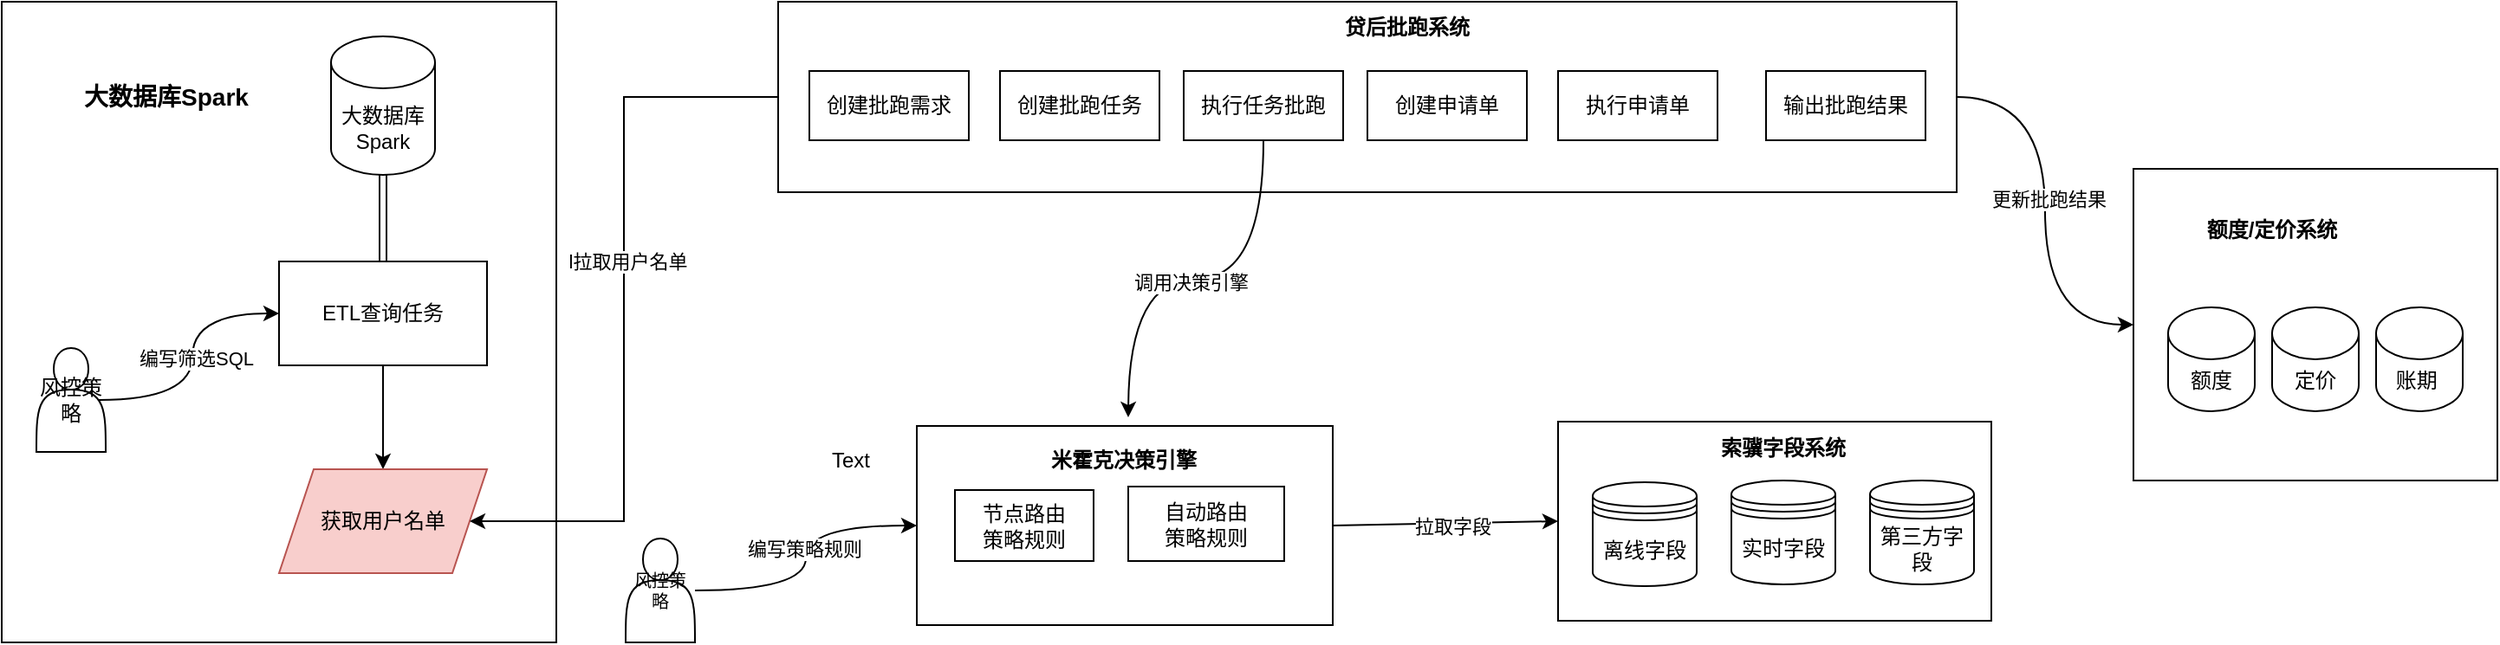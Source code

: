 <mxfile version="21.7.1" type="github" pages="2">
  <diagram id="prtHgNgQTEPvFCAcTncT" name="系统调用关系">
    <mxGraphModel dx="1674" dy="702" grid="1" gridSize="10" guides="1" tooltips="1" connect="1" arrows="1" fold="1" page="1" pageScale="1" pageWidth="2336" pageHeight="1654" background="none" math="0" shadow="0">
      <root>
        <mxCell id="0" />
        <mxCell id="1" parent="0" />
        <mxCell id="-lC3zuQgpXUrJnm6Bv9B-84" style="edgeStyle=orthogonalEdgeStyle;curved=1;rounded=0;orthogonalLoop=1;jettySize=auto;html=1;exitX=1;exitY=0.5;exitDx=0;exitDy=0;" edge="1" parent="1" source="-lC3zuQgpXUrJnm6Bv9B-45" target="-lC3zuQgpXUrJnm6Bv9B-78">
          <mxGeometry relative="1" as="geometry" />
        </mxCell>
        <mxCell id="-lC3zuQgpXUrJnm6Bv9B-85" value="更新批跑结果" style="edgeLabel;html=1;align=center;verticalAlign=middle;resizable=0;points=[];" vertex="1" connectable="0" parent="-lC3zuQgpXUrJnm6Bv9B-84">
          <mxGeometry x="-0.063" y="2" relative="1" as="geometry">
            <mxPoint as="offset" />
          </mxGeometry>
        </mxCell>
        <mxCell id="-lC3zuQgpXUrJnm6Bv9B-45" value="" style="rounded=0;whiteSpace=wrap;html=1;" vertex="1" parent="1">
          <mxGeometry x="488" y="40" width="680" height="110" as="geometry" />
        </mxCell>
        <mxCell id="-lC3zuQgpXUrJnm6Bv9B-53" value="" style="rounded=0;whiteSpace=wrap;html=1;" vertex="1" parent="1">
          <mxGeometry x="40" y="40" width="320" height="370" as="geometry" />
        </mxCell>
        <mxCell id="-lC3zuQgpXUrJnm6Bv9B-17" style="edgeStyle=orthogonalEdgeStyle;rounded=0;orthogonalLoop=1;jettySize=auto;html=1;exitX=0.9;exitY=0.5;exitDx=0;exitDy=0;exitPerimeter=0;curved=1;" edge="1" parent="1" source="-lC3zuQgpXUrJnm6Bv9B-10" target="-lC3zuQgpXUrJnm6Bv9B-16">
          <mxGeometry relative="1" as="geometry" />
        </mxCell>
        <mxCell id="-lC3zuQgpXUrJnm6Bv9B-18" value="编写筛选SQL" style="edgeLabel;html=1;align=center;verticalAlign=middle;resizable=0;points=[];" vertex="1" connectable="0" parent="-lC3zuQgpXUrJnm6Bv9B-17">
          <mxGeometry x="0.017" y="-2" relative="1" as="geometry">
            <mxPoint as="offset" />
          </mxGeometry>
        </mxCell>
        <mxCell id="-lC3zuQgpXUrJnm6Bv9B-10" value="风控策略" style="shape=actor;whiteSpace=wrap;html=1;labelPosition=center;verticalLabelPosition=middle;align=center;verticalAlign=middle;" vertex="1" parent="1">
          <mxGeometry x="60" y="240" width="40" height="60" as="geometry" />
        </mxCell>
        <mxCell id="-lC3zuQgpXUrJnm6Bv9B-33" style="edgeStyle=none;rounded=0;orthogonalLoop=1;jettySize=auto;html=1;exitX=0.5;exitY=1;exitDx=0;exitDy=0;entryX=0.5;entryY=0;entryDx=0;entryDy=0;" edge="1" parent="1" source="-lC3zuQgpXUrJnm6Bv9B-16" target="-lC3zuQgpXUrJnm6Bv9B-32">
          <mxGeometry relative="1" as="geometry" />
        </mxCell>
        <mxCell id="-lC3zuQgpXUrJnm6Bv9B-16" value="ETL查询任务" style="rounded=0;whiteSpace=wrap;html=1;" vertex="1" parent="1">
          <mxGeometry x="200" y="190" width="120" height="60" as="geometry" />
        </mxCell>
        <mxCell id="-lC3zuQgpXUrJnm6Bv9B-32" value="获取用户名单" style="shape=parallelogram;perimeter=parallelogramPerimeter;whiteSpace=wrap;html=1;fixedSize=1;fillColor=#f8cecc;strokeColor=#b85450;" vertex="1" parent="1">
          <mxGeometry x="200" y="310" width="120" height="60" as="geometry" />
        </mxCell>
        <mxCell id="-lC3zuQgpXUrJnm6Bv9B-68" style="edgeStyle=none;rounded=0;orthogonalLoop=1;jettySize=auto;html=1;exitX=1;exitY=0.5;exitDx=0;exitDy=0;entryX=0;entryY=0.5;entryDx=0;entryDy=0;" edge="1" parent="1" source="-lC3zuQgpXUrJnm6Bv9B-35" target="-lC3zuQgpXUrJnm6Bv9B-58">
          <mxGeometry relative="1" as="geometry" />
        </mxCell>
        <mxCell id="-lC3zuQgpXUrJnm6Bv9B-69" value="拉取字段" style="edgeLabel;html=1;align=center;verticalAlign=middle;resizable=0;points=[];" vertex="1" connectable="0" parent="-lC3zuQgpXUrJnm6Bv9B-68">
          <mxGeometry x="0.057" y="-1" relative="1" as="geometry">
            <mxPoint y="1" as="offset" />
          </mxGeometry>
        </mxCell>
        <mxCell id="-lC3zuQgpXUrJnm6Bv9B-35" value="" style="rounded=0;whiteSpace=wrap;html=1;" vertex="1" parent="1">
          <mxGeometry x="568" y="285" width="240" height="115" as="geometry" />
        </mxCell>
        <mxCell id="-lC3zuQgpXUrJnm6Bv9B-39" value="节点路由&lt;br&gt;策略规则" style="rounded=0;whiteSpace=wrap;html=1;" vertex="1" parent="1">
          <mxGeometry x="590" y="322" width="80" height="41" as="geometry" />
        </mxCell>
        <mxCell id="-lC3zuQgpXUrJnm6Bv9B-43" style="rounded=0;orthogonalLoop=1;jettySize=auto;html=1;exitX=0.5;exitY=1;exitDx=0;exitDy=0;exitPerimeter=0;entryX=0.5;entryY=0;entryDx=0;entryDy=0;shape=link;" edge="1" parent="1" source="-lC3zuQgpXUrJnm6Bv9B-42" target="-lC3zuQgpXUrJnm6Bv9B-16">
          <mxGeometry relative="1" as="geometry" />
        </mxCell>
        <mxCell id="-lC3zuQgpXUrJnm6Bv9B-42" value="大数据库Spark" style="shape=cylinder3;whiteSpace=wrap;html=1;boundedLbl=1;backgroundOutline=1;size=15;" vertex="1" parent="1">
          <mxGeometry x="230" y="60" width="60" height="80" as="geometry" />
        </mxCell>
        <mxCell id="-lC3zuQgpXUrJnm6Bv9B-75" style="edgeStyle=orthogonalEdgeStyle;curved=1;rounded=0;orthogonalLoop=1;jettySize=auto;html=1;exitX=0.5;exitY=1;exitDx=0;exitDy=0;fillColor=#FF0000;" edge="1" parent="1" source="-lC3zuQgpXUrJnm6Bv9B-49">
          <mxGeometry relative="1" as="geometry">
            <mxPoint x="690" y="280" as="targetPoint" />
          </mxGeometry>
        </mxCell>
        <mxCell id="-lC3zuQgpXUrJnm6Bv9B-76" value="调用决策引擎" style="edgeLabel;html=1;align=center;verticalAlign=middle;resizable=0;points=[];" vertex="1" connectable="0" parent="-lC3zuQgpXUrJnm6Bv9B-75">
          <mxGeometry x="0.032" y="2" relative="1" as="geometry">
            <mxPoint as="offset" />
          </mxGeometry>
        </mxCell>
        <mxCell id="-lC3zuQgpXUrJnm6Bv9B-46" value="贷后批跑系统" style="text;html=1;strokeColor=none;fillColor=none;align=center;verticalAlign=middle;whiteSpace=wrap;rounded=0;fontStyle=1" vertex="1" parent="1">
          <mxGeometry x="800.5" y="40" width="100" height="30" as="geometry" />
        </mxCell>
        <mxCell id="-lC3zuQgpXUrJnm6Bv9B-86" style="edgeStyle=elbowEdgeStyle;rounded=0;orthogonalLoop=1;jettySize=auto;html=1;entryX=1;entryY=0.5;entryDx=0;entryDy=0;" edge="1" parent="1" source="-lC3zuQgpXUrJnm6Bv9B-45" target="-lC3zuQgpXUrJnm6Bv9B-32">
          <mxGeometry relative="1" as="geometry">
            <mxPoint x="549.85" y="130" as="sourcePoint" />
            <mxPoint x="350.004" y="381.538" as="targetPoint" />
          </mxGeometry>
        </mxCell>
        <mxCell id="-lC3zuQgpXUrJnm6Bv9B-87" value="l拉取用户名单" style="edgeLabel;html=1;align=center;verticalAlign=middle;resizable=0;points=[];" vertex="1" connectable="0" parent="-lC3zuQgpXUrJnm6Bv9B-86">
          <mxGeometry x="-0.13" y="2" relative="1" as="geometry">
            <mxPoint as="offset" />
          </mxGeometry>
        </mxCell>
        <mxCell id="-lC3zuQgpXUrJnm6Bv9B-47" value="创建批跑需求" style="rounded=0;whiteSpace=wrap;html=1;" vertex="1" parent="1">
          <mxGeometry x="506" y="80" width="92" height="40" as="geometry" />
        </mxCell>
        <mxCell id="-lC3zuQgpXUrJnm6Bv9B-48" value="创建批跑任务" style="rounded=0;whiteSpace=wrap;html=1;" vertex="1" parent="1">
          <mxGeometry x="616" y="80" width="92" height="40" as="geometry" />
        </mxCell>
        <mxCell id="-lC3zuQgpXUrJnm6Bv9B-49" value="执行任务批跑" style="rounded=0;whiteSpace=wrap;html=1;" vertex="1" parent="1">
          <mxGeometry x="722" y="80" width="92" height="40" as="geometry" />
        </mxCell>
        <mxCell id="-lC3zuQgpXUrJnm6Bv9B-50" value="创建申请单" style="rounded=0;whiteSpace=wrap;html=1;" vertex="1" parent="1">
          <mxGeometry x="828" y="80" width="92" height="40" as="geometry" />
        </mxCell>
        <mxCell id="-lC3zuQgpXUrJnm6Bv9B-51" value="执行申请单" style="rounded=0;whiteSpace=wrap;html=1;" vertex="1" parent="1">
          <mxGeometry x="938" y="80" width="92" height="40" as="geometry" />
        </mxCell>
        <mxCell id="-lC3zuQgpXUrJnm6Bv9B-52" value="输出批跑结果" style="rounded=0;whiteSpace=wrap;html=1;" vertex="1" parent="1">
          <mxGeometry x="1058" y="80" width="92" height="40" as="geometry" />
        </mxCell>
        <mxCell id="-lC3zuQgpXUrJnm6Bv9B-55" style="edgeStyle=orthogonalEdgeStyle;rounded=0;orthogonalLoop=1;jettySize=auto;html=1;fontSize=8;curved=1;" edge="1" parent="1" source="-lC3zuQgpXUrJnm6Bv9B-54" target="-lC3zuQgpXUrJnm6Bv9B-35">
          <mxGeometry relative="1" as="geometry" />
        </mxCell>
        <mxCell id="-lC3zuQgpXUrJnm6Bv9B-56" value="编写策略规则" style="edgeLabel;html=1;align=center;verticalAlign=middle;resizable=0;points=[];" vertex="1" connectable="0" parent="-lC3zuQgpXUrJnm6Bv9B-55">
          <mxGeometry x="0.07" y="1" relative="1" as="geometry">
            <mxPoint as="offset" />
          </mxGeometry>
        </mxCell>
        <mxCell id="-lC3zuQgpXUrJnm6Bv9B-54" value="风控策略" style="shape=actor;whiteSpace=wrap;html=1;labelPosition=center;verticalLabelPosition=middle;align=center;verticalAlign=middle;fontSize=10;" vertex="1" parent="1">
          <mxGeometry x="400" y="350" width="40" height="60" as="geometry" />
        </mxCell>
        <mxCell id="-lC3zuQgpXUrJnm6Bv9B-58" value="" style="rounded=0;whiteSpace=wrap;html=1;" vertex="1" parent="1">
          <mxGeometry x="938" y="282.5" width="250" height="115" as="geometry" />
        </mxCell>
        <mxCell id="-lC3zuQgpXUrJnm6Bv9B-59" value="离线字段" style="shape=datastore;whiteSpace=wrap;html=1;" vertex="1" parent="1">
          <mxGeometry x="958" y="317.5" width="60" height="60" as="geometry" />
        </mxCell>
        <mxCell id="-lC3zuQgpXUrJnm6Bv9B-60" value="实时字段" style="shape=datastore;whiteSpace=wrap;html=1;" vertex="1" parent="1">
          <mxGeometry x="1038" y="316.5" width="60" height="60" as="geometry" />
        </mxCell>
        <mxCell id="-lC3zuQgpXUrJnm6Bv9B-61" value="第三方字段" style="shape=datastore;whiteSpace=wrap;html=1;" vertex="1" parent="1">
          <mxGeometry x="1118" y="316.5" width="60" height="60" as="geometry" />
        </mxCell>
        <mxCell id="-lC3zuQgpXUrJnm6Bv9B-62" value="索骥字段系统" style="text;html=1;strokeColor=none;fillColor=none;align=center;verticalAlign=middle;whiteSpace=wrap;rounded=0;fontStyle=1" vertex="1" parent="1">
          <mxGeometry x="1018" y="282.5" width="100" height="30" as="geometry" />
        </mxCell>
        <mxCell id="-lC3zuQgpXUrJnm6Bv9B-63" value="米霍克决策引擎" style="text;html=1;strokeColor=none;fillColor=none;align=center;verticalAlign=middle;whiteSpace=wrap;rounded=0;fontStyle=1" vertex="1" parent="1">
          <mxGeometry x="640" y="290" width="95" height="30" as="geometry" />
        </mxCell>
        <mxCell id="-lC3zuQgpXUrJnm6Bv9B-64" value="自动路由&lt;br&gt;策略规则" style="rounded=0;whiteSpace=wrap;html=1;" vertex="1" parent="1">
          <mxGeometry x="690" y="320" width="90" height="43" as="geometry" />
        </mxCell>
        <mxCell id="-lC3zuQgpXUrJnm6Bv9B-71" value="Text" style="text;html=1;strokeColor=none;fillColor=none;align=center;verticalAlign=middle;whiteSpace=wrap;rounded=0;" vertex="1" parent="1">
          <mxGeometry x="500" y="290" width="60" height="30" as="geometry" />
        </mxCell>
        <mxCell id="-lC3zuQgpXUrJnm6Bv9B-72" value="&lt;b&gt;&lt;font style=&quot;font-size: 14px;&quot;&gt;大数据库Spark&lt;/font&gt;&lt;/b&gt;" style="text;html=1;strokeColor=none;fillColor=none;align=center;verticalAlign=middle;whiteSpace=wrap;rounded=0;" vertex="1" parent="1">
          <mxGeometry x="80" y="70" width="110" height="50" as="geometry" />
        </mxCell>
        <mxCell id="-lC3zuQgpXUrJnm6Bv9B-78" value="" style="rounded=0;whiteSpace=wrap;html=1;" vertex="1" parent="1">
          <mxGeometry x="1270" y="136.5" width="210" height="180" as="geometry" />
        </mxCell>
        <mxCell id="-lC3zuQgpXUrJnm6Bv9B-79" value="&lt;b&gt;&lt;font style=&quot;font-size: 12px;&quot;&gt;额度/定价系统&lt;/font&gt;&lt;/b&gt;" style="text;html=1;strokeColor=none;fillColor=none;align=center;verticalAlign=middle;whiteSpace=wrap;rounded=0;" vertex="1" parent="1">
          <mxGeometry x="1310" y="156.5" width="80" height="30" as="geometry" />
        </mxCell>
        <mxCell id="-lC3zuQgpXUrJnm6Bv9B-80" value="额度" style="shape=cylinder3;whiteSpace=wrap;html=1;boundedLbl=1;backgroundOutline=1;size=15;" vertex="1" parent="1">
          <mxGeometry x="1290" y="216.5" width="50" height="60" as="geometry" />
        </mxCell>
        <mxCell id="-lC3zuQgpXUrJnm6Bv9B-81" value="定价" style="shape=cylinder3;whiteSpace=wrap;html=1;boundedLbl=1;backgroundOutline=1;size=15;" vertex="1" parent="1">
          <mxGeometry x="1350" y="216.5" width="50" height="60" as="geometry" />
        </mxCell>
        <mxCell id="-lC3zuQgpXUrJnm6Bv9B-82" value="账期&amp;nbsp;" style="shape=cylinder3;whiteSpace=wrap;html=1;boundedLbl=1;backgroundOutline=1;size=15;" vertex="1" parent="1">
          <mxGeometry x="1410" y="216.5" width="50" height="60" as="geometry" />
        </mxCell>
      </root>
    </mxGraphModel>
  </diagram>
  <diagram id="N4-qBmaySqAsj4NJtNPM" name="调整后架构图">
    <mxGraphModel dx="1434" dy="758" grid="1" gridSize="10" guides="1" tooltips="1" connect="1" arrows="1" fold="1" page="1" pageScale="1" pageWidth="2336" pageHeight="1654" math="0" shadow="0">
      <root>
        <mxCell id="0" />
        <mxCell id="1" parent="0" />
        <mxCell id="ayFjI75T-cZ3tBYYUjst-41" style="edgeStyle=orthogonalEdgeStyle;curved=1;rounded=0;orthogonalLoop=1;jettySize=auto;html=1;exitX=0;exitY=0.5;exitDx=0;exitDy=0;entryX=1;entryY=0.5;entryDx=0;entryDy=0;dashed=1;" edge="1" parent="1" source="ayFjI75T-cZ3tBYYUjst-39" target="ayFjI75T-cZ3tBYYUjst-29">
          <mxGeometry relative="1" as="geometry" />
        </mxCell>
        <mxCell id="ayFjI75T-cZ3tBYYUjst-42" value="订阅" style="edgeLabel;html=1;align=center;verticalAlign=middle;resizable=0;points=[];" vertex="1" connectable="0" parent="ayFjI75T-cZ3tBYYUjst-41">
          <mxGeometry x="-0.292" y="-4" relative="1" as="geometry">
            <mxPoint as="offset" />
          </mxGeometry>
        </mxCell>
        <mxCell id="ayFjI75T-cZ3tBYYUjst-45" style="edgeStyle=orthogonalEdgeStyle;curved=1;rounded=0;orthogonalLoop=1;jettySize=auto;html=1;exitX=1;exitY=0.5;exitDx=0;exitDy=0;entryX=1.013;entryY=0.45;entryDx=0;entryDy=0;entryPerimeter=0;" edge="1" parent="1" source="ayFjI75T-cZ3tBYYUjst-39" target="ayFjI75T-cZ3tBYYUjst-33">
          <mxGeometry relative="1" as="geometry">
            <mxPoint x="993" y="214" as="targetPoint" />
          </mxGeometry>
        </mxCell>
        <mxCell id="ayFjI75T-cZ3tBYYUjst-52" value="任务消费" style="edgeLabel;html=1;align=center;verticalAlign=middle;resizable=0;points=[];" vertex="1" connectable="0" parent="ayFjI75T-cZ3tBYYUjst-45">
          <mxGeometry x="-0.079" relative="1" as="geometry">
            <mxPoint y="1" as="offset" />
          </mxGeometry>
        </mxCell>
        <mxCell id="ayFjI75T-cZ3tBYYUjst-39" value="" style="rounded=0;whiteSpace=wrap;html=1;" vertex="1" parent="1">
          <mxGeometry x="820" y="152.5" width="120" height="130" as="geometry" />
        </mxCell>
        <mxCell id="ayFjI75T-cZ3tBYYUjst-1" value="策略人员" style="shape=umlActor;verticalLabelPosition=bottom;verticalAlign=top;html=1;outlineConnect=0;" vertex="1" parent="1">
          <mxGeometry x="100" y="100" width="50" height="60" as="geometry" />
        </mxCell>
        <mxCell id="ayFjI75T-cZ3tBYYUjst-5" value="ETL" style="verticalLabelPosition=middle;verticalAlign=middle;html=1;shape=mxgraph.basic.rect;fillColor2=none;strokeWidth=1;size=20;indent=5;align=center;labelPosition=center;fillColor=#FF0B03;fontColor=#fafafa;" vertex="1" parent="1">
          <mxGeometry x="200" y="70" width="90" height="30" as="geometry" />
        </mxCell>
        <mxCell id="ayFjI75T-cZ3tBYYUjst-10" value="" style="shape=curlyBracket;whiteSpace=wrap;html=1;rounded=1;labelPosition=left;verticalLabelPosition=middle;align=right;verticalAlign=middle;" vertex="1" parent="1">
          <mxGeometry x="170" y="80" width="20" height="110" as="geometry" />
        </mxCell>
        <mxCell id="ayFjI75T-cZ3tBYYUjst-26" style="edgeStyle=orthogonalEdgeStyle;curved=1;rounded=0;orthogonalLoop=1;jettySize=auto;html=1;exitX=1;exitY=0.5;exitDx=0;exitDy=0;entryX=-0.01;entryY=0.557;entryDx=0;entryDy=0;entryPerimeter=0;dashed=1;" edge="1" parent="1" source="ayFjI75T-cZ3tBYYUjst-13" target="ayFjI75T-cZ3tBYYUjst-22">
          <mxGeometry relative="1" as="geometry" />
        </mxCell>
        <mxCell id="ayFjI75T-cZ3tBYYUjst-13" value="本地csv文件" style="shape=dataStorage;whiteSpace=wrap;html=1;fixedSize=1;" vertex="1" parent="1">
          <mxGeometry x="200" y="170" width="110" height="40" as="geometry" />
        </mxCell>
        <mxCell id="ayFjI75T-cZ3tBYYUjst-25" style="edgeStyle=orthogonalEdgeStyle;curved=1;rounded=0;orthogonalLoop=1;jettySize=auto;html=1;dashed=1;entryX=-0.011;entryY=0.529;entryDx=0;entryDy=0;entryPerimeter=0;" edge="1" parent="1" source="ayFjI75T-cZ3tBYYUjst-14" target="ayFjI75T-cZ3tBYYUjst-22">
          <mxGeometry relative="1" as="geometry">
            <mxPoint x="510" y="130" as="targetPoint" />
          </mxGeometry>
        </mxCell>
        <mxCell id="ayFjI75T-cZ3tBYYUjst-14" value="中间数据表" style="shape=dataStorage;whiteSpace=wrap;html=1;fixedSize=1;" vertex="1" parent="1">
          <mxGeometry x="340" y="65" width="110" height="40" as="geometry" />
        </mxCell>
        <mxCell id="ayFjI75T-cZ3tBYYUjst-15" value="" style="endArrow=classic;html=1;rounded=0;curved=1;entryX=0;entryY=0.5;entryDx=0;entryDy=0;exitX=1.057;exitY=0.533;exitDx=0;exitDy=0;exitPerimeter=0;" edge="1" parent="1" source="ayFjI75T-cZ3tBYYUjst-5" target="ayFjI75T-cZ3tBYYUjst-14">
          <mxGeometry width="50" height="50" relative="1" as="geometry">
            <mxPoint x="273" y="104" as="sourcePoint" />
            <mxPoint x="750" y="360" as="targetPoint" />
          </mxGeometry>
        </mxCell>
        <mxCell id="ayFjI75T-cZ3tBYYUjst-28" style="edgeStyle=orthogonalEdgeStyle;curved=1;rounded=0;orthogonalLoop=1;jettySize=auto;html=1;" edge="1" parent="1" source="ayFjI75T-cZ3tBYYUjst-22" target="ayFjI75T-cZ3tBYYUjst-27">
          <mxGeometry relative="1" as="geometry" />
        </mxCell>
        <mxCell id="ayFjI75T-cZ3tBYYUjst-70" value="触发" style="edgeLabel;html=1;align=center;verticalAlign=middle;resizable=0;points=[];" vertex="1" connectable="0" parent="ayFjI75T-cZ3tBYYUjst-28">
          <mxGeometry x="-0.319" y="-2" relative="1" as="geometry">
            <mxPoint as="offset" />
          </mxGeometry>
        </mxCell>
        <mxCell id="ayFjI75T-cZ3tBYYUjst-22" value="批跑任务&lt;br&gt;JOB" style="verticalLabelPosition=middle;verticalAlign=middle;html=1;shape=mxgraph.basic.rect;fillColor2=none;strokeWidth=1;size=20;indent=5;labelPosition=center;align=center;strokeColor=#000000;" vertex="1" parent="1">
          <mxGeometry x="490" y="110" width="80" height="35" as="geometry" />
        </mxCell>
        <mxCell id="ayFjI75T-cZ3tBYYUjst-30" style="edgeStyle=orthogonalEdgeStyle;curved=1;rounded=0;orthogonalLoop=1;jettySize=auto;html=1;entryX=0;entryY=0.5;entryDx=0;entryDy=0;" edge="1" parent="1" source="ayFjI75T-cZ3tBYYUjst-27" target="ayFjI75T-cZ3tBYYUjst-29">
          <mxGeometry relative="1" as="geometry" />
        </mxCell>
        <mxCell id="ayFjI75T-cZ3tBYYUjst-31" value="推送" style="edgeLabel;html=1;align=center;verticalAlign=middle;resizable=0;points=[];" vertex="1" connectable="0" parent="ayFjI75T-cZ3tBYYUjst-30">
          <mxGeometry x="-0.057" relative="1" as="geometry">
            <mxPoint as="offset" />
          </mxGeometry>
        </mxCell>
        <mxCell id="ayFjI75T-cZ3tBYYUjst-27" value="构造创建批跑&lt;br&gt;需求任务列表" style="verticalLabelPosition=middle;verticalAlign=middle;html=1;shape=mxgraph.basic.rect;fillColor2=none;strokeWidth=1;size=20;indent=5;labelPosition=center;align=center;" vertex="1" parent="1">
          <mxGeometry x="510" y="212.5" width="80" height="40" as="geometry" />
        </mxCell>
        <mxCell id="ayFjI75T-cZ3tBYYUjst-29" value="消息&lt;br&gt;MQ" style="shape=tapeData;whiteSpace=wrap;html=1;perimeter=ellipsePerimeter;" vertex="1" parent="1">
          <mxGeometry x="660" y="145" width="60" height="60" as="geometry" />
        </mxCell>
        <mxCell id="ayFjI75T-cZ3tBYYUjst-51" style="edgeStyle=orthogonalEdgeStyle;curved=1;rounded=0;orthogonalLoop=1;jettySize=auto;html=1;entryX=0.5;entryY=0;entryDx=0;entryDy=0;entryPerimeter=0;" edge="1" parent="1" source="ayFjI75T-cZ3tBYYUjst-33" target="ayFjI75T-cZ3tBYYUjst-46">
          <mxGeometry relative="1" as="geometry" />
        </mxCell>
        <mxCell id="ayFjI75T-cZ3tBYYUjst-69" value="写入批跑需求表" style="edgeLabel;html=1;align=center;verticalAlign=middle;resizable=0;points=[];" vertex="1" connectable="0" parent="ayFjI75T-cZ3tBYYUjst-51">
          <mxGeometry x="-0.505" relative="1" as="geometry">
            <mxPoint as="offset" />
          </mxGeometry>
        </mxCell>
        <mxCell id="ayFjI75T-cZ3tBYYUjst-33" value="创建批跑需求" style="verticalLabelPosition=middle;verticalAlign=middle;html=1;shape=mxgraph.basic.rect;fillColor2=none;strokeWidth=1;size=20;indent=5;labelPosition=center;align=center;strokeColor=#FF0000;" vertex="1" parent="1">
          <mxGeometry x="910" y="380" width="80" height="40" as="geometry" />
        </mxCell>
        <mxCell id="ayFjI75T-cZ3tBYYUjst-34" value="Consumer&amp;nbsp;&lt;font color=&quot;#ff0d15&quot;&gt;Node1&lt;/font&gt;" style="verticalLabelPosition=middle;verticalAlign=middle;html=1;shape=mxgraph.basic.rect;fillColor2=none;strokeWidth=1;size=20;indent=5;labelPosition=center;align=center;" vertex="1" parent="1">
          <mxGeometry x="828" y="192.5" width="102" height="20" as="geometry" />
        </mxCell>
        <mxCell id="ayFjI75T-cZ3tBYYUjst-35" value="Consumer&amp;nbsp;&lt;font color=&quot;#ff0d15&quot;&gt;Node2&lt;/font&gt;" style="verticalLabelPosition=middle;verticalAlign=middle;html=1;shape=mxgraph.basic.rect;fillColor2=none;strokeWidth=1;size=20;indent=5;labelPosition=center;align=center;" vertex="1" parent="1">
          <mxGeometry x="828" y="217.5" width="102" height="25" as="geometry" />
        </mxCell>
        <mxCell id="ayFjI75T-cZ3tBYYUjst-36" value="Consumer&amp;nbsp;&lt;font color=&quot;#ff0d05&quot;&gt;NodeN&lt;/font&gt;" style="verticalLabelPosition=middle;verticalAlign=middle;html=1;shape=mxgraph.basic.rect;fillColor2=none;strokeWidth=1;size=20;indent=5;labelPosition=center;align=center;" vertex="1" parent="1">
          <mxGeometry x="828" y="250" width="102" height="25" as="geometry" />
        </mxCell>
        <mxCell id="ayFjI75T-cZ3tBYYUjst-43" value="多机器负载均衡" style="text;html=1;strokeColor=none;fillColor=none;align=center;verticalAlign=middle;whiteSpace=wrap;rounded=0;fontStyle=1" vertex="1" parent="1">
          <mxGeometry x="834" y="160" width="90" height="30" as="geometry" />
        </mxCell>
        <mxCell id="ayFjI75T-cZ3tBYYUjst-46" value="批跑需求表" style="shape=cylinder3;whiteSpace=wrap;html=1;boundedLbl=1;backgroundOutline=1;size=15;rotation=89;verticalAlign=top;horizontal=0;labelBackgroundColor=none;fillColor=#1ba1e2;strokeColor=#006EAF;fontColor=#ffffff;" vertex="1" parent="1">
          <mxGeometry x="750" y="282.5" width="50.09" height="75.09" as="geometry" />
        </mxCell>
        <mxCell id="ayFjI75T-cZ3tBYYUjst-85" style="edgeStyle=orthogonalEdgeStyle;curved=1;rounded=0;orthogonalLoop=1;jettySize=auto;html=1;" edge="1" parent="1" source="ayFjI75T-cZ3tBYYUjst-48" target="ayFjI75T-cZ3tBYYUjst-84">
          <mxGeometry relative="1" as="geometry" />
        </mxCell>
        <mxCell id="ayFjI75T-cZ3tBYYUjst-87" style="edgeStyle=orthogonalEdgeStyle;curved=1;rounded=0;orthogonalLoop=1;jettySize=auto;html=1;entryX=0.292;entryY=0.992;entryDx=0;entryDy=0;entryPerimeter=0;exitX=1.033;exitY=0.238;exitDx=0;exitDy=0;exitPerimeter=0;" edge="1" parent="1" source="ayFjI75T-cZ3tBYYUjst-48" target="ayFjI75T-cZ3tBYYUjst-86">
          <mxGeometry relative="1" as="geometry">
            <Array as="points">
              <mxPoint x="585" y="570" />
              <mxPoint x="740" y="570" />
              <mxPoint x="740" y="598" />
            </Array>
          </mxGeometry>
        </mxCell>
        <mxCell id="ayFjI75T-cZ3tBYYUjst-88" value="上传小文件&lt;br&gt;20W行/个" style="edgeLabel;html=1;align=center;verticalAlign=middle;resizable=0;points=[];" vertex="1" connectable="0" parent="ayFjI75T-cZ3tBYYUjst-87">
          <mxGeometry x="-0.062" relative="1" as="geometry">
            <mxPoint x="120" as="offset" />
          </mxGeometry>
        </mxCell>
        <mxCell id="ayFjI75T-cZ3tBYYUjst-48" value="" style="verticalLabelPosition=top;verticalAlign=bottom;html=1;shape=mxgraph.basic.rect;fillColor2=none;strokeWidth=1;size=20;indent=5;labelPosition=center;align=center;strokeColor=#ff1b0a;" vertex="1" parent="1">
          <mxGeometry x="430" y="550" width="150" height="130" as="geometry" />
        </mxCell>
        <mxCell id="ayFjI75T-cZ3tBYYUjst-65" style="edgeStyle=orthogonalEdgeStyle;curved=1;rounded=0;orthogonalLoop=1;jettySize=auto;html=1;exitX=0.25;exitY=1;exitDx=0;exitDy=0;" edge="1" parent="1" source="ayFjI75T-cZ3tBYYUjst-53" target="ayFjI75T-cZ3tBYYUjst-64">
          <mxGeometry relative="1" as="geometry" />
        </mxCell>
        <mxCell id="ayFjI75T-cZ3tBYYUjst-66" value="触发" style="edgeLabel;html=1;align=center;verticalAlign=middle;resizable=0;points=[];" vertex="1" connectable="0" parent="ayFjI75T-cZ3tBYYUjst-65">
          <mxGeometry x="-0.235" y="-1" relative="1" as="geometry">
            <mxPoint as="offset" />
          </mxGeometry>
        </mxCell>
        <mxCell id="ayFjI75T-cZ3tBYYUjst-67" style="edgeStyle=orthogonalEdgeStyle;curved=1;rounded=0;orthogonalLoop=1;jettySize=auto;html=1;exitX=1.05;exitY=0.588;exitDx=0;exitDy=0;entryX=1;entryY=0;entryDx=0;entryDy=48.818;entryPerimeter=0;dashed=1;exitPerimeter=0;" edge="1" parent="1" source="ayFjI75T-cZ3tBYYUjst-64" target="ayFjI75T-cZ3tBYYUjst-46">
          <mxGeometry relative="1" as="geometry" />
        </mxCell>
        <mxCell id="ayFjI75T-cZ3tBYYUjst-68" value="拉取数据" style="edgeLabel;html=1;align=center;verticalAlign=middle;resizable=0;points=[];" vertex="1" connectable="0" parent="ayFjI75T-cZ3tBYYUjst-67">
          <mxGeometry x="0.426" y="4" relative="1" as="geometry">
            <mxPoint x="-50" y="-2" as="offset" />
          </mxGeometry>
        </mxCell>
        <mxCell id="ayFjI75T-cZ3tBYYUjst-53" value="创建批跑任务&lt;span style=&quot;&quot;&gt;JOB&lt;/span&gt;" style="text;html=1;strokeColor=#000000;fillColor=none;align=center;verticalAlign=middle;whiteSpace=wrap;rounded=0;" vertex="1" parent="1">
          <mxGeometry x="570" y="307.5" width="115" height="32.5" as="geometry" />
        </mxCell>
        <mxCell id="ayFjI75T-cZ3tBYYUjst-57" value="征信成本试算" style="verticalLabelPosition=middle;verticalAlign=middle;html=1;shape=mxgraph.basic.rect;fillColor2=none;strokeWidth=1;size=20;indent=5;labelPosition=center;align=center;" vertex="1" parent="1">
          <mxGeometry x="460" y="580" width="92" height="35" as="geometry" />
        </mxCell>
        <mxCell id="ayFjI75T-cZ3tBYYUjst-59" value="源文件拆分" style="verticalLabelPosition=middle;verticalAlign=middle;html=1;shape=mxgraph.basic.rect;fillColor2=none;strokeWidth=1;size=20;indent=5;labelPosition=center;align=center;" vertex="1" parent="1">
          <mxGeometry x="460" y="630" width="90" height="30" as="geometry" />
        </mxCell>
        <mxCell id="ayFjI75T-cZ3tBYYUjst-63" value="消息&lt;br&gt;MQ" style="shape=tapeData;whiteSpace=wrap;html=1;perimeter=ellipsePerimeter;" vertex="1" parent="1">
          <mxGeometry x="400" y="365" width="60" height="60" as="geometry" />
        </mxCell>
        <mxCell id="ayFjI75T-cZ3tBYYUjst-71" style="edgeStyle=orthogonalEdgeStyle;curved=1;rounded=0;orthogonalLoop=1;jettySize=auto;html=1;entryX=1;entryY=0.5;entryDx=0;entryDy=0;" edge="1" parent="1" source="ayFjI75T-cZ3tBYYUjst-64" target="ayFjI75T-cZ3tBYYUjst-63">
          <mxGeometry relative="1" as="geometry" />
        </mxCell>
        <mxCell id="ayFjI75T-cZ3tBYYUjst-72" value="推送" style="edgeLabel;html=1;align=center;verticalAlign=middle;resizable=0;points=[];" vertex="1" connectable="0" parent="ayFjI75T-cZ3tBYYUjst-71">
          <mxGeometry x="-0.194" y="1" relative="1" as="geometry">
            <mxPoint x="1" as="offset" />
          </mxGeometry>
        </mxCell>
        <mxCell id="ayFjI75T-cZ3tBYYUjst-64" value="获取批跑&lt;br&gt;需求列表" style="verticalLabelPosition=middle;verticalAlign=middle;html=1;shape=mxgraph.basic.rect;fillColor2=none;strokeWidth=1;size=20;indent=5;labelPosition=center;align=center;" vertex="1" parent="1">
          <mxGeometry x="530" y="387.5" width="80" height="40" as="geometry" />
        </mxCell>
        <mxCell id="ayFjI75T-cZ3tBYYUjst-78" style="edgeStyle=orthogonalEdgeStyle;curved=1;rounded=0;orthogonalLoop=1;jettySize=auto;html=1;exitX=1;exitY=0.5;exitDx=0;exitDy=0;entryX=0;entryY=1;entryDx=0;entryDy=0;dashed=1;" edge="1" parent="1" source="ayFjI75T-cZ3tBYYUjst-73" target="ayFjI75T-cZ3tBYYUjst-63">
          <mxGeometry relative="1" as="geometry" />
        </mxCell>
        <mxCell id="ayFjI75T-cZ3tBYYUjst-79" value="订阅" style="edgeLabel;html=1;align=center;verticalAlign=middle;resizable=0;points=[];" vertex="1" connectable="0" parent="ayFjI75T-cZ3tBYYUjst-78">
          <mxGeometry x="0.09" y="1" relative="1" as="geometry">
            <mxPoint as="offset" />
          </mxGeometry>
        </mxCell>
        <mxCell id="ayFjI75T-cZ3tBYYUjst-80" style="edgeStyle=orthogonalEdgeStyle;curved=1;rounded=0;orthogonalLoop=1;jettySize=auto;html=1;exitX=0.558;exitY=1;exitDx=0;exitDy=0;entryX=0.513;entryY=-0.023;entryDx=0;entryDy=0;entryPerimeter=0;exitPerimeter=0;" edge="1" parent="1" source="ayFjI75T-cZ3tBYYUjst-73" target="ayFjI75T-cZ3tBYYUjst-48">
          <mxGeometry relative="1" as="geometry">
            <mxPoint x="501.04" y="514" as="targetPoint" />
          </mxGeometry>
        </mxCell>
        <mxCell id="ayFjI75T-cZ3tBYYUjst-81" value="任务消费" style="edgeLabel;html=1;align=center;verticalAlign=middle;resizable=0;points=[];" vertex="1" connectable="0" parent="ayFjI75T-cZ3tBYYUjst-80">
          <mxGeometry x="-0.032" relative="1" as="geometry">
            <mxPoint as="offset" />
          </mxGeometry>
        </mxCell>
        <mxCell id="ayFjI75T-cZ3tBYYUjst-73" value="" style="rounded=0;whiteSpace=wrap;html=1;" vertex="1" parent="1">
          <mxGeometry x="200" y="307.5" width="120" height="130" as="geometry" />
        </mxCell>
        <mxCell id="ayFjI75T-cZ3tBYYUjst-74" value="Consumer&amp;nbsp;&lt;font color=&quot;#ff0d15&quot;&gt;Node1&lt;/font&gt;" style="verticalLabelPosition=middle;verticalAlign=middle;html=1;shape=mxgraph.basic.rect;fillColor2=none;strokeWidth=1;size=20;indent=5;labelPosition=center;align=center;" vertex="1" parent="1">
          <mxGeometry x="208" y="347.5" width="102" height="20" as="geometry" />
        </mxCell>
        <mxCell id="ayFjI75T-cZ3tBYYUjst-75" value="Consumer&amp;nbsp;&lt;font color=&quot;#ff0d15&quot;&gt;Node2&lt;/font&gt;" style="verticalLabelPosition=middle;verticalAlign=middle;html=1;shape=mxgraph.basic.rect;fillColor2=none;strokeWidth=1;size=20;indent=5;labelPosition=center;align=center;" vertex="1" parent="1">
          <mxGeometry x="208" y="372.5" width="102" height="25" as="geometry" />
        </mxCell>
        <mxCell id="ayFjI75T-cZ3tBYYUjst-76" value="Consumer&amp;nbsp;&lt;font color=&quot;#ff0d05&quot;&gt;NodeN&lt;/font&gt;" style="verticalLabelPosition=middle;verticalAlign=middle;html=1;shape=mxgraph.basic.rect;fillColor2=none;strokeWidth=1;size=20;indent=5;labelPosition=center;align=center;" vertex="1" parent="1">
          <mxGeometry x="208" y="405" width="102" height="25" as="geometry" />
        </mxCell>
        <mxCell id="ayFjI75T-cZ3tBYYUjst-77" value="多机器负载均衡" style="text;html=1;strokeColor=none;fillColor=none;align=center;verticalAlign=middle;whiteSpace=wrap;rounded=0;fontStyle=1" vertex="1" parent="1">
          <mxGeometry x="214" y="315" width="90" height="30" as="geometry" />
        </mxCell>
        <mxCell id="ayFjI75T-cZ3tBYYUjst-82" value="策略管理人员" style="shape=umlActor;verticalLabelPosition=bottom;verticalAlign=top;html=1;outlineConnect=0;" vertex="1" parent="1">
          <mxGeometry x="60" y="540" width="50" height="60" as="geometry" />
        </mxCell>
        <mxCell id="ayFjI75T-cZ3tBYYUjst-83" value="" style="shape=curlyBracket;whiteSpace=wrap;html=1;rounded=1;labelPosition=left;verticalLabelPosition=middle;align=right;verticalAlign=middle;" vertex="1" parent="1">
          <mxGeometry x="130" y="520" width="20" height="110" as="geometry" />
        </mxCell>
        <mxCell id="ayFjI75T-cZ3tBYYUjst-84" value="审批服务" style="verticalLabelPosition=middle;verticalAlign=middle;html=1;shape=mxgraph.basic.rect;fillColor2=none;strokeWidth=1;size=20;indent=5;labelPosition=center;align=center;strokeColor=#000000;" vertex="1" parent="1">
          <mxGeometry x="170" y="557.5" width="80" height="25" as="geometry" />
        </mxCell>
        <mxCell id="ayFjI75T-cZ3tBYYUjst-86" value="fastDFS" style="verticalLabelPosition=middle;verticalAlign=middle;html=1;shape=mxgraph.basic.three_corner_round_rect;dx=6;whiteSpace=wrap;rotation=90;labelPosition=center;align=center;horizontal=0;" vertex="1" parent="1">
          <mxGeometry x="725" y="715" width="515" height="50" as="geometry" />
        </mxCell>
        <mxCell id="ayFjI75T-cZ3tBYYUjst-89" value="批跑需任务表" style="shape=cylinder3;whiteSpace=wrap;html=1;boundedLbl=1;backgroundOutline=1;size=15;rotation=89;verticalAlign=top;horizontal=0;fillColor=#1ba1e2;fontColor=#ffffff;strokeColor=#006EAF;" vertex="1" parent="1">
          <mxGeometry x="650" y="680" width="50.09" height="75.09" as="geometry" />
        </mxCell>
        <mxCell id="ayFjI75T-cZ3tBYYUjst-90" value="" style="edgeStyle=elbowEdgeStyle;elbow=vertical;endArrow=classic;html=1;curved=0;rounded=0;endSize=8;startSize=8;entryX=0;entryY=0.5;entryDx=0;entryDy=0;entryPerimeter=0;" edge="1" parent="1" target="ayFjI75T-cZ3tBYYUjst-89">
          <mxGeometry width="50" height="50" relative="1" as="geometry">
            <mxPoint x="670" y="570" as="sourcePoint" />
            <mxPoint x="560" y="460" as="targetPoint" />
          </mxGeometry>
        </mxCell>
        <mxCell id="ayFjI75T-cZ3tBYYUjst-91" value="创建批跑任务" style="edgeLabel;html=1;align=center;verticalAlign=middle;resizable=0;points=[];" vertex="1" connectable="0" parent="ayFjI75T-cZ3tBYYUjst-90">
          <mxGeometry x="0.178" y="-2" relative="1" as="geometry">
            <mxPoint as="offset" />
          </mxGeometry>
        </mxCell>
        <mxCell id="ayFjI75T-cZ3tBYYUjst-98" style="edgeStyle=orthogonalEdgeStyle;rounded=0;orthogonalLoop=1;jettySize=auto;html=1;exitX=0.5;exitY=1;exitDx=0;exitDy=0;entryX=0.59;entryY=-0.05;entryDx=0;entryDy=0;entryPerimeter=0;curved=1;" edge="1" parent="1" source="ayFjI75T-cZ3tBYYUjst-92" target="ayFjI75T-cZ3tBYYUjst-93">
          <mxGeometry relative="1" as="geometry" />
        </mxCell>
        <mxCell id="ayFjI75T-cZ3tBYYUjst-99" value="触发" style="edgeLabel;html=1;align=center;verticalAlign=middle;resizable=0;points=[];" vertex="1" connectable="0" parent="ayFjI75T-cZ3tBYYUjst-98">
          <mxGeometry x="-0.228" y="-4" relative="1" as="geometry">
            <mxPoint as="offset" />
          </mxGeometry>
        </mxCell>
        <mxCell id="ayFjI75T-cZ3tBYYUjst-92" value="批跑任务&lt;span style=&quot;&quot;&gt;JOB&lt;/span&gt;" style="text;html=1;strokeColor=#000000;fillColor=none;align=center;verticalAlign=middle;whiteSpace=wrap;rounded=0;" vertex="1" parent="1">
          <mxGeometry x="500" y="723.75" width="90" height="32.5" as="geometry" />
        </mxCell>
        <mxCell id="ayFjI75T-cZ3tBYYUjst-95" style="edgeStyle=orthogonalEdgeStyle;rounded=0;orthogonalLoop=1;jettySize=auto;html=1;entryX=1;entryY=0.5;entryDx=0;entryDy=0;entryPerimeter=0;elbow=vertical;curved=1;dashed=1;" edge="1" parent="1" source="ayFjI75T-cZ3tBYYUjst-93" target="ayFjI75T-cZ3tBYYUjst-89">
          <mxGeometry relative="1" as="geometry" />
        </mxCell>
        <mxCell id="ayFjI75T-cZ3tBYYUjst-96" value="拉取批跑任务" style="edgeLabel;html=1;align=center;verticalAlign=middle;resizable=0;points=[];" vertex="1" connectable="0" parent="ayFjI75T-cZ3tBYYUjst-95">
          <mxGeometry x="0.329" y="18" relative="1" as="geometry">
            <mxPoint y="-1" as="offset" />
          </mxGeometry>
        </mxCell>
        <mxCell id="ayFjI75T-cZ3tBYYUjst-93" value="获取批跑&lt;br&gt;任务列表" style="verticalLabelPosition=middle;verticalAlign=middle;html=1;shape=mxgraph.basic.rect;fillColor2=none;strokeWidth=1;size=20;indent=5;labelPosition=center;align=center;" vertex="1" parent="1">
          <mxGeometry x="470" y="840" width="100" height="40" as="geometry" />
        </mxCell>
      </root>
    </mxGraphModel>
  </diagram>
</mxfile>
